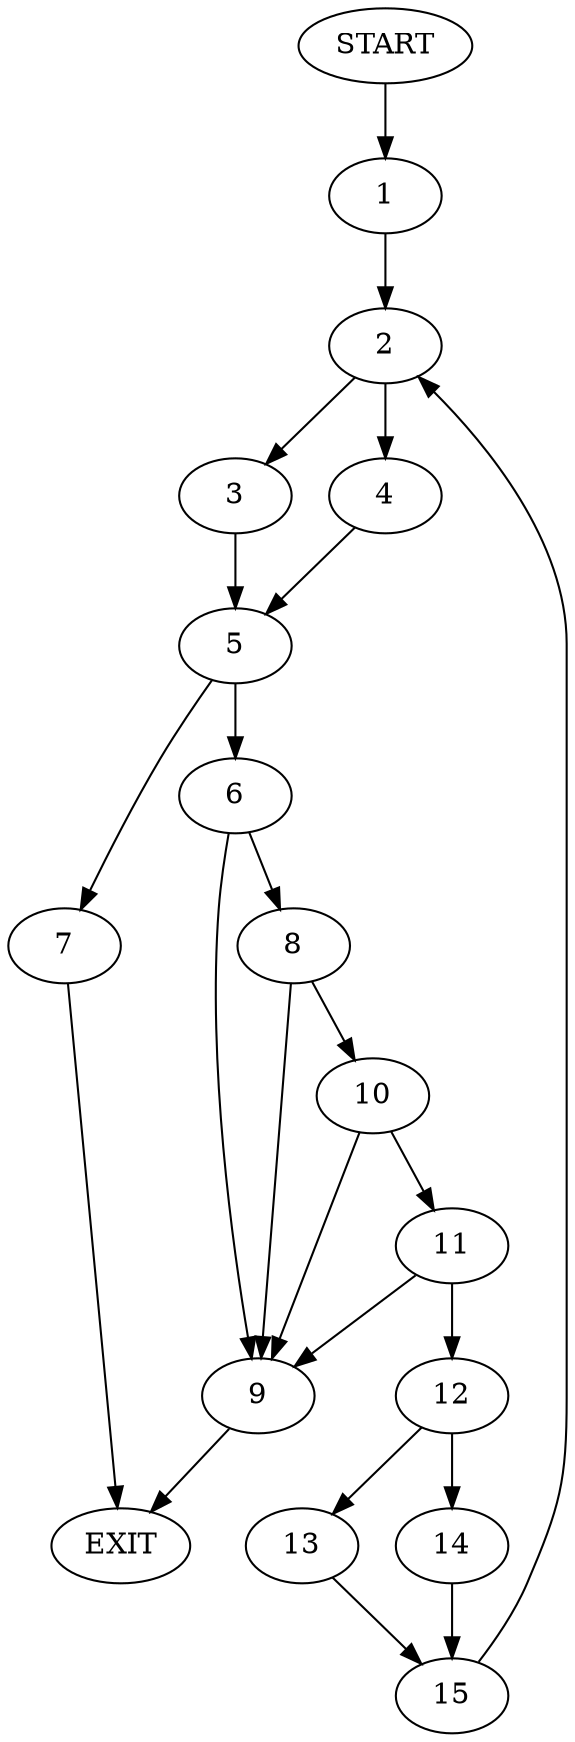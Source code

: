 digraph {
0 [label="START"]
16 [label="EXIT"]
0 -> 1
1 -> 2
2 -> 3
2 -> 4
3 -> 5
4 -> 5
5 -> 6
5 -> 7
7 -> 16
6 -> 8
6 -> 9
8 -> 10
8 -> 9
9 -> 16
10 -> 9
10 -> 11
11 -> 12
11 -> 9
12 -> 13
12 -> 14
14 -> 15
13 -> 15
15 -> 2
}
